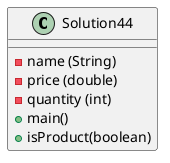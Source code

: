 @startuml
class Solution44{
    -name (String)
    -price (double)
    -quantity (int)
    +main()
    +isProduct(boolean)
    }
@enduml